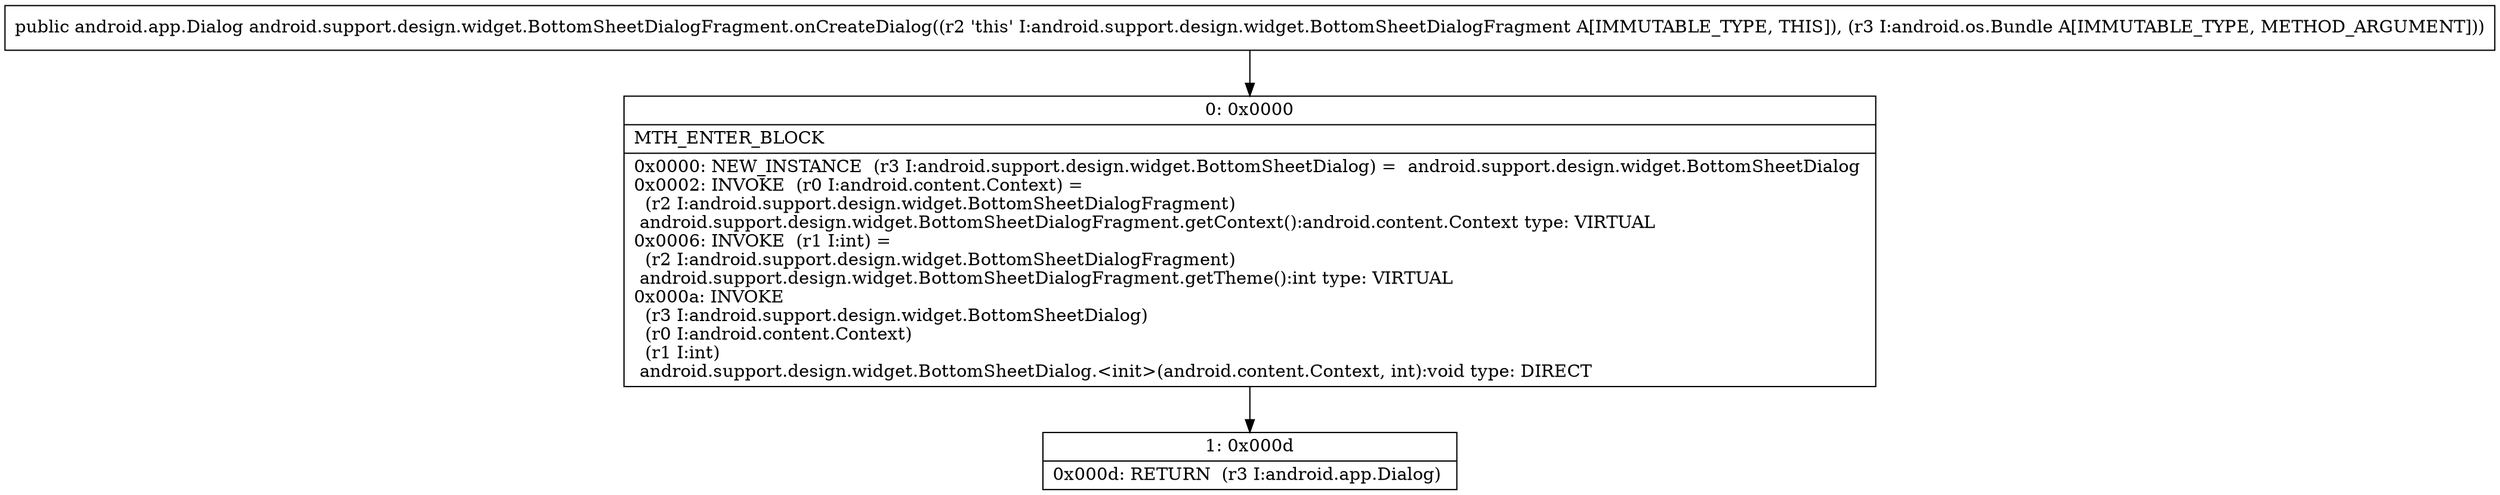 digraph "CFG forandroid.support.design.widget.BottomSheetDialogFragment.onCreateDialog(Landroid\/os\/Bundle;)Landroid\/app\/Dialog;" {
Node_0 [shape=record,label="{0\:\ 0x0000|MTH_ENTER_BLOCK\l|0x0000: NEW_INSTANCE  (r3 I:android.support.design.widget.BottomSheetDialog) =  android.support.design.widget.BottomSheetDialog \l0x0002: INVOKE  (r0 I:android.content.Context) = \l  (r2 I:android.support.design.widget.BottomSheetDialogFragment)\l android.support.design.widget.BottomSheetDialogFragment.getContext():android.content.Context type: VIRTUAL \l0x0006: INVOKE  (r1 I:int) = \l  (r2 I:android.support.design.widget.BottomSheetDialogFragment)\l android.support.design.widget.BottomSheetDialogFragment.getTheme():int type: VIRTUAL \l0x000a: INVOKE  \l  (r3 I:android.support.design.widget.BottomSheetDialog)\l  (r0 I:android.content.Context)\l  (r1 I:int)\l android.support.design.widget.BottomSheetDialog.\<init\>(android.content.Context, int):void type: DIRECT \l}"];
Node_1 [shape=record,label="{1\:\ 0x000d|0x000d: RETURN  (r3 I:android.app.Dialog) \l}"];
MethodNode[shape=record,label="{public android.app.Dialog android.support.design.widget.BottomSheetDialogFragment.onCreateDialog((r2 'this' I:android.support.design.widget.BottomSheetDialogFragment A[IMMUTABLE_TYPE, THIS]), (r3 I:android.os.Bundle A[IMMUTABLE_TYPE, METHOD_ARGUMENT])) }"];
MethodNode -> Node_0;
Node_0 -> Node_1;
}

